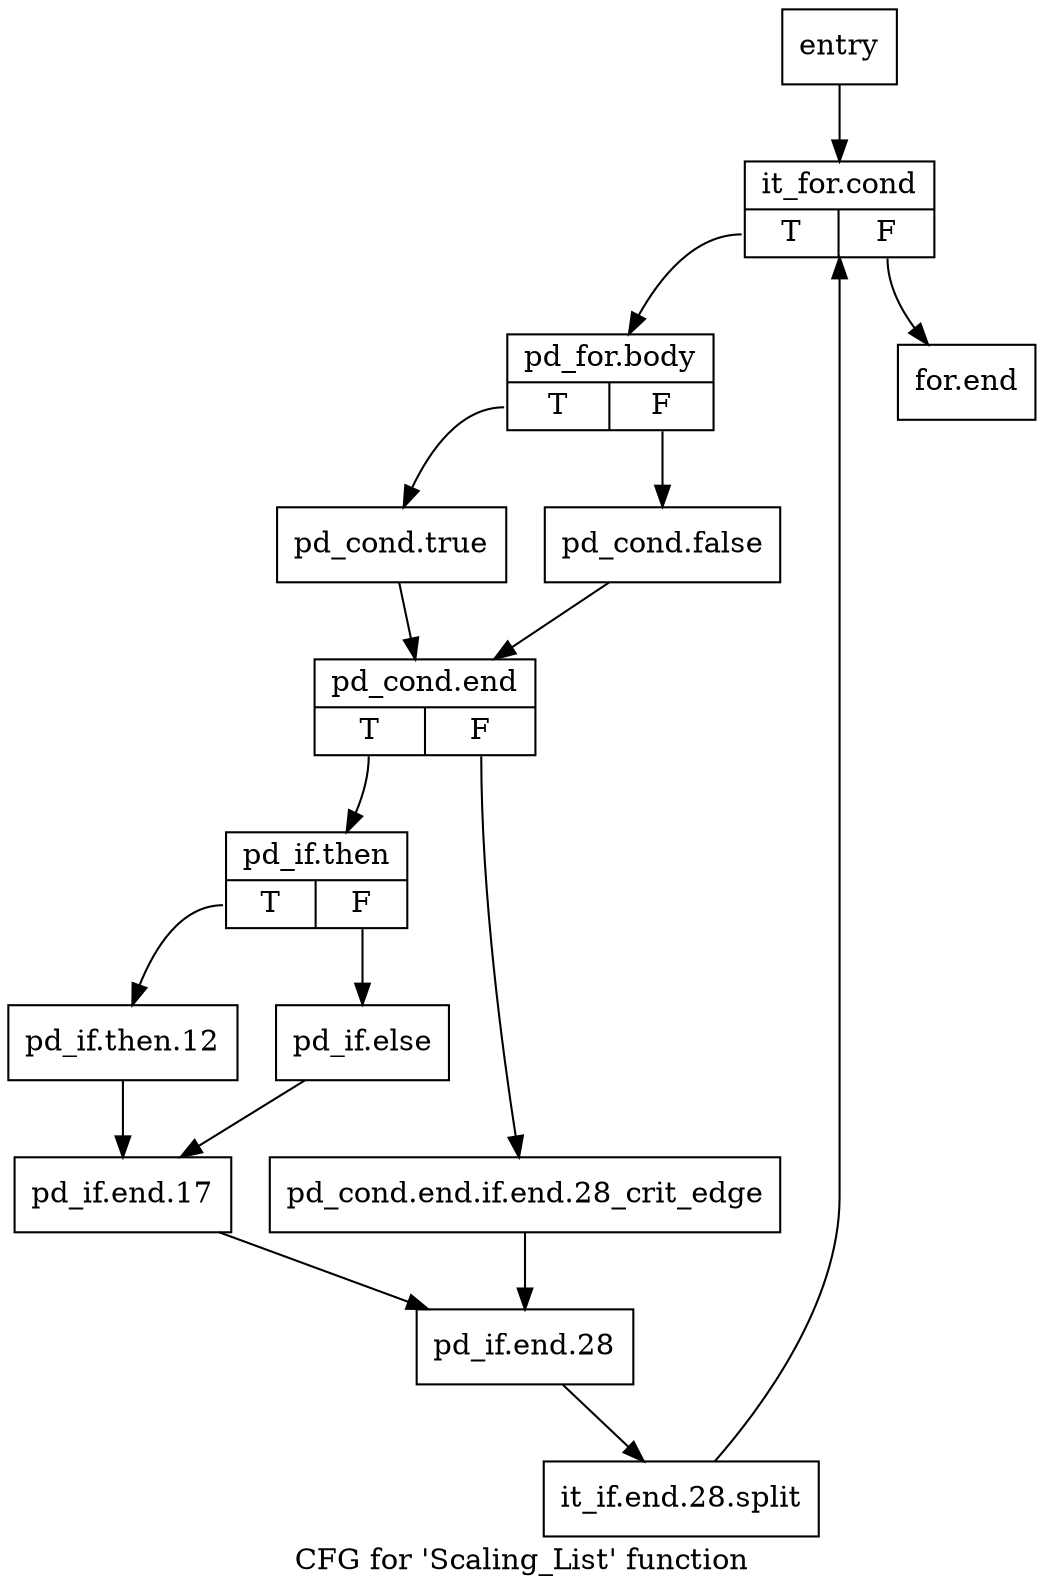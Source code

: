digraph "CFG for 'Scaling_List' function" {
	label="CFG for 'Scaling_List' function";

	Node0x1e41b20 [shape=record,label="{entry}"];
	Node0x1e41b20 -> Node0x1e41b70;
	Node0x1e41b70 [shape=record,label="{it_for.cond|{<s0>T|<s1>F}}"];
	Node0x1e41b70:s0 -> Node0x1e41bc0;
	Node0x1e41b70:s1 -> Node0x1e41ee0;
	Node0x1e41bc0 [shape=record,label="{pd_for.body|{<s0>T|<s1>F}}"];
	Node0x1e41bc0:s0 -> Node0x1e41c10;
	Node0x1e41bc0:s1 -> Node0x1e41c60;
	Node0x1e41c10 [shape=record,label="{pd_cond.true}"];
	Node0x1e41c10 -> Node0x1e41cb0;
	Node0x1e41c60 [shape=record,label="{pd_cond.false}"];
	Node0x1e41c60 -> Node0x1e41cb0;
	Node0x1e41cb0 [shape=record,label="{pd_cond.end|{<s0>T|<s1>F}}"];
	Node0x1e41cb0:s0 -> Node0x1e41d50;
	Node0x1e41cb0:s1 -> Node0x1e41d00;
	Node0x1e41d00 [shape=record,label="{pd_cond.end.if.end.28_crit_edge}"];
	Node0x1e41d00 -> Node0x1e41e90;
	Node0x1e41d50 [shape=record,label="{pd_if.then|{<s0>T|<s1>F}}"];
	Node0x1e41d50:s0 -> Node0x1e41da0;
	Node0x1e41d50:s1 -> Node0x1e41df0;
	Node0x1e41da0 [shape=record,label="{pd_if.then.12}"];
	Node0x1e41da0 -> Node0x1e41e40;
	Node0x1e41df0 [shape=record,label="{pd_if.else}"];
	Node0x1e41df0 -> Node0x1e41e40;
	Node0x1e41e40 [shape=record,label="{pd_if.end.17}"];
	Node0x1e41e40 -> Node0x1e41e90;
	Node0x1e41e90 [shape=record,label="{pd_if.end.28}"];
	Node0x1e41e90 -> Node0x341f670;
	Node0x341f670 [shape=record,label="{it_if.end.28.split}"];
	Node0x341f670 -> Node0x1e41b70;
	Node0x1e41ee0 [shape=record,label="{for.end}"];
}
